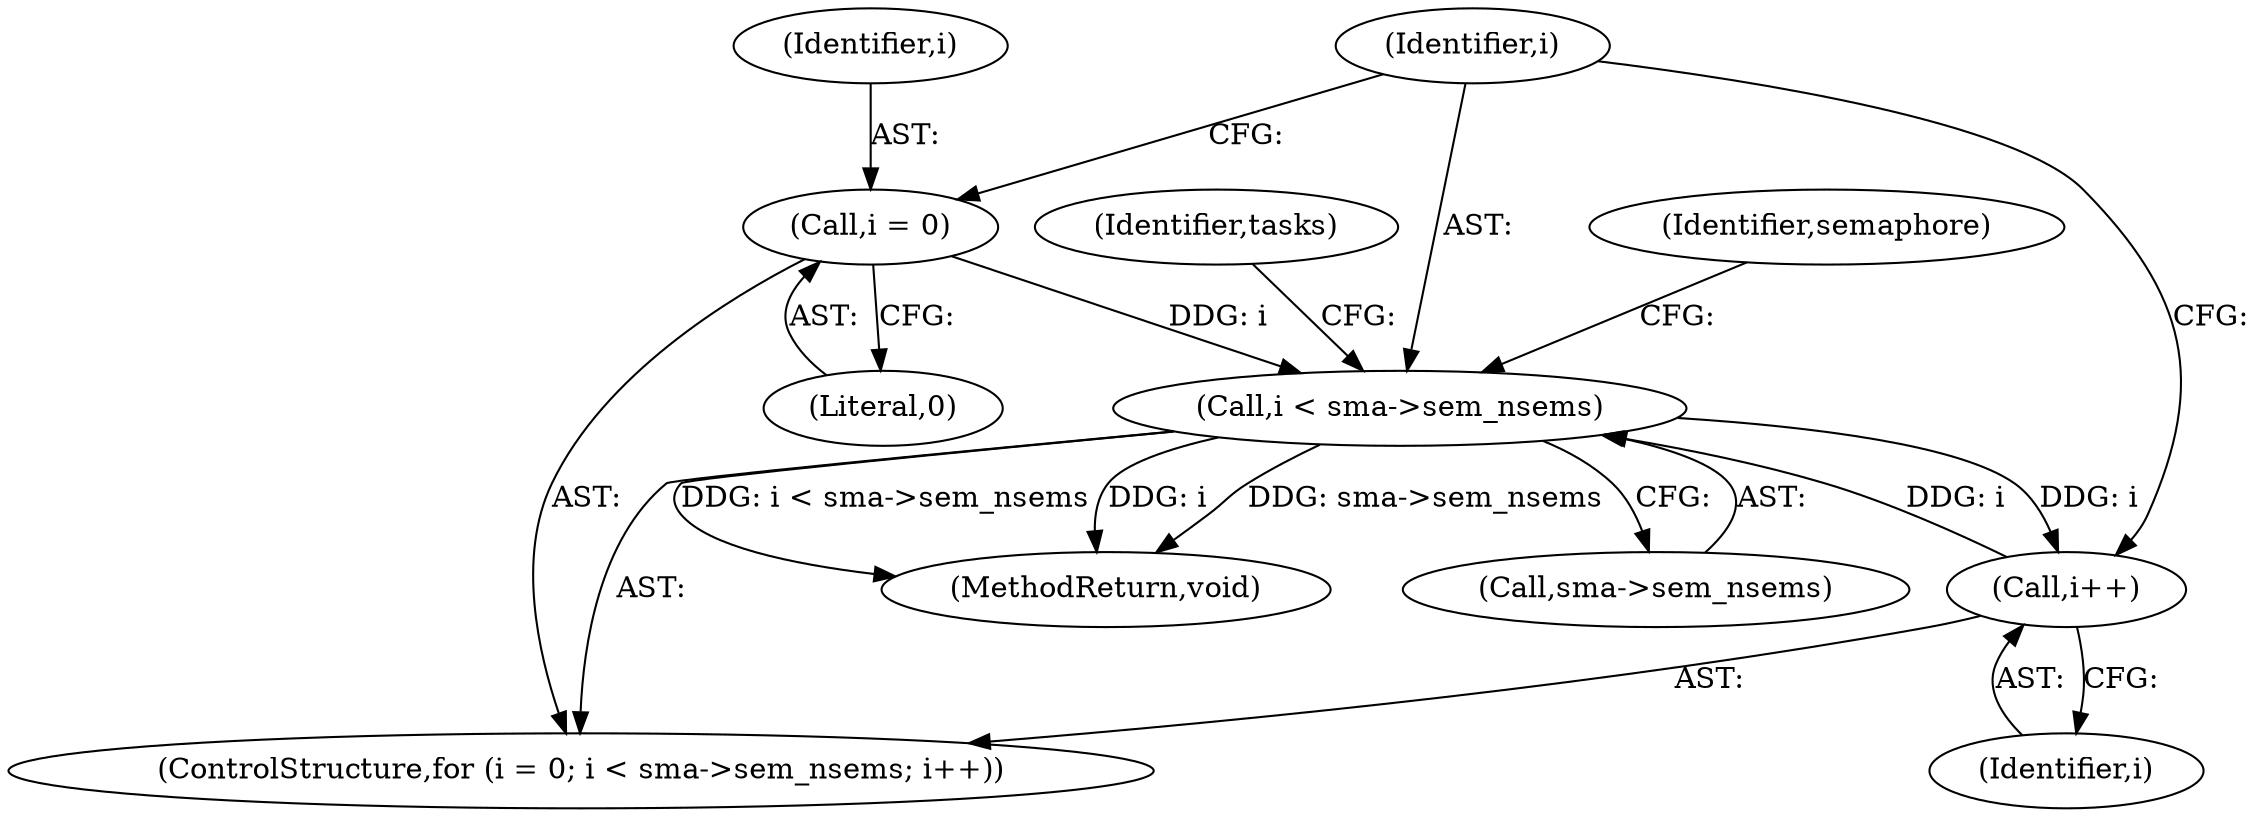 digraph "0_linux_6062a8dc0517bce23e3c2f7d2fea5e22411269a3_1@pointer" {
"1000230" [label="(Call,i < sma->sem_nsems)"];
"1000235" [label="(Call,i++)"];
"1000230" [label="(Call,i < sma->sem_nsems)"];
"1000227" [label="(Call,i = 0)"];
"1000227" [label="(Call,i = 0)"];
"1000235" [label="(Call,i++)"];
"1000228" [label="(Identifier,i)"];
"1000293" [label="(Identifier,tasks)"];
"1000236" [label="(Identifier,i)"];
"1000230" [label="(Call,i < sma->sem_nsems)"];
"1000229" [label="(Literal,0)"];
"1000311" [label="(MethodReturn,void)"];
"1000231" [label="(Identifier,i)"];
"1000232" [label="(Call,sma->sem_nsems)"];
"1000240" [label="(Identifier,semaphore)"];
"1000226" [label="(ControlStructure,for (i = 0; i < sma->sem_nsems; i++))"];
"1000230" -> "1000226"  [label="AST: "];
"1000230" -> "1000232"  [label="CFG: "];
"1000231" -> "1000230"  [label="AST: "];
"1000232" -> "1000230"  [label="AST: "];
"1000240" -> "1000230"  [label="CFG: "];
"1000293" -> "1000230"  [label="CFG: "];
"1000230" -> "1000311"  [label="DDG: i"];
"1000230" -> "1000311"  [label="DDG: sma->sem_nsems"];
"1000230" -> "1000311"  [label="DDG: i < sma->sem_nsems"];
"1000235" -> "1000230"  [label="DDG: i"];
"1000227" -> "1000230"  [label="DDG: i"];
"1000230" -> "1000235"  [label="DDG: i"];
"1000235" -> "1000226"  [label="AST: "];
"1000235" -> "1000236"  [label="CFG: "];
"1000236" -> "1000235"  [label="AST: "];
"1000231" -> "1000235"  [label="CFG: "];
"1000227" -> "1000226"  [label="AST: "];
"1000227" -> "1000229"  [label="CFG: "];
"1000228" -> "1000227"  [label="AST: "];
"1000229" -> "1000227"  [label="AST: "];
"1000231" -> "1000227"  [label="CFG: "];
}
